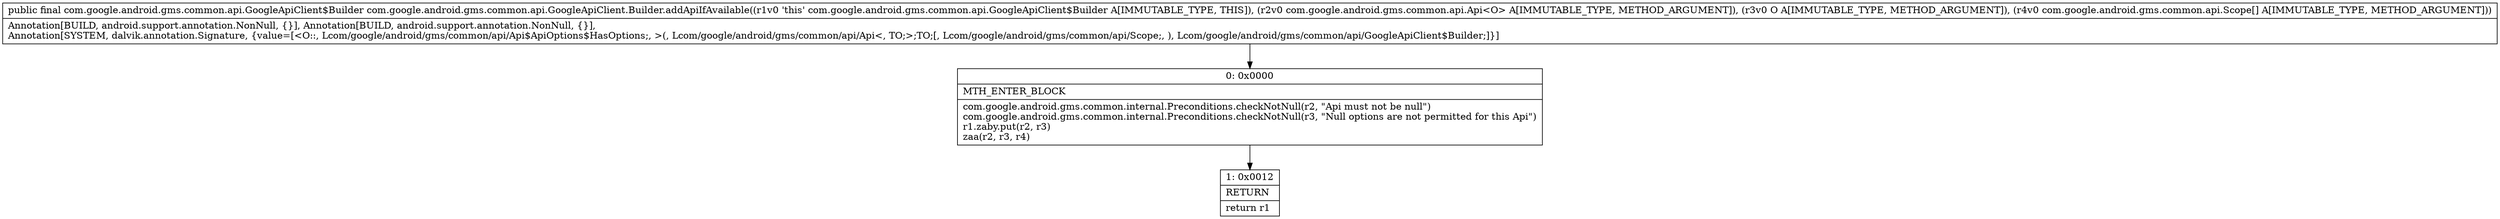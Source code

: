 digraph "CFG forcom.google.android.gms.common.api.GoogleApiClient.Builder.addApiIfAvailable(Lcom\/google\/android\/gms\/common\/api\/Api;Lcom\/google\/android\/gms\/common\/api\/Api$ApiOptions$HasOptions;[Lcom\/google\/android\/gms\/common\/api\/Scope;)Lcom\/google\/android\/gms\/common\/api\/GoogleApiClient$Builder;" {
Node_0 [shape=record,label="{0\:\ 0x0000|MTH_ENTER_BLOCK\l|com.google.android.gms.common.internal.Preconditions.checkNotNull(r2, \"Api must not be null\")\lcom.google.android.gms.common.internal.Preconditions.checkNotNull(r3, \"Null options are not permitted for this Api\")\lr1.zaby.put(r2, r3)\lzaa(r2, r3, r4)\l}"];
Node_1 [shape=record,label="{1\:\ 0x0012|RETURN\l|return r1\l}"];
MethodNode[shape=record,label="{public final com.google.android.gms.common.api.GoogleApiClient$Builder com.google.android.gms.common.api.GoogleApiClient.Builder.addApiIfAvailable((r1v0 'this' com.google.android.gms.common.api.GoogleApiClient$Builder A[IMMUTABLE_TYPE, THIS]), (r2v0 com.google.android.gms.common.api.Api\<O\> A[IMMUTABLE_TYPE, METHOD_ARGUMENT]), (r3v0 O A[IMMUTABLE_TYPE, METHOD_ARGUMENT]), (r4v0 com.google.android.gms.common.api.Scope[] A[IMMUTABLE_TYPE, METHOD_ARGUMENT]))  | Annotation[BUILD, android.support.annotation.NonNull, \{\}], Annotation[BUILD, android.support.annotation.NonNull, \{\}], \lAnnotation[SYSTEM, dalvik.annotation.Signature, \{value=[\<O::, Lcom\/google\/android\/gms\/common\/api\/Api$ApiOptions$HasOptions;, \>(, Lcom\/google\/android\/gms\/common\/api\/Api\<, TO;\>;TO;[, Lcom\/google\/android\/gms\/common\/api\/Scope;, ), Lcom\/google\/android\/gms\/common\/api\/GoogleApiClient$Builder;]\}]\l}"];
MethodNode -> Node_0;
Node_0 -> Node_1;
}

